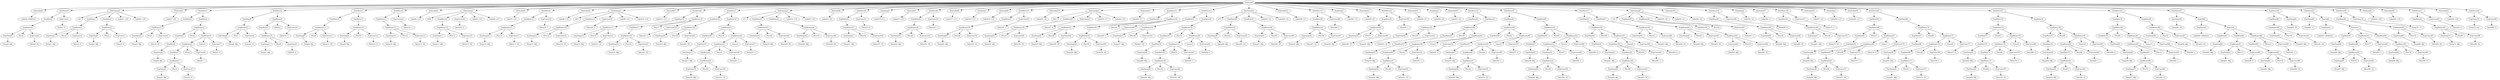 digraph {
	ordering = out;
	ExpConst98 -> "Value98: 0";
	StatMove28 -> ExpTemp72;
	StatMove28 -> ExpConst98;
	ExpTemp72 -> "Temp72: $rv";
	StatLabel21 -> "Label44: L20";
	ExpConst96 -> "Value96: 44";
	ExpBinary95 -> ExpTemp71;
	ExpBinary95 -> Plus80;
	ExpBinary95 -> ExpConst96;
	ExpTemp71 -> "Temp71: $fp";
	StatLabel20 -> "Label43: L19";
	ExpTemp70 -> "Temp70: T7";
	StatMove26 -> ExpMem90;
	StatMove26 -> ExpTemp70;
	ExpConst95 -> "Value95: 44";
	ExpBinary94 -> ExpTemp69;
	ExpBinary94 -> Plus79;
	ExpBinary94 -> ExpConst95;
	ExpMem89 -> ExpBinary93;
	ExpConst94 -> "Value94: 8";
	ExpBinary93 -> ExpTemp68;
	ExpBinary93 -> Plus78;
	ExpBinary93 -> ExpConst94;
	ExpTemp68 -> "Temp68: $fp";
	ExpBinary91 -> ExpMem88;
	ExpBinary91 -> Plus77;
	ExpBinary91 -> ExpConst93;
	StatMove13 -> ExpMem38;
	StatMove13 -> ExpConst48;
	ExpMem50 -> ExpMem51;
	ExpMem38 -> ExpBinary41;
	ExpConst46 -> "Value46: 20";
	ExpBinary39 -> ExpTemp30;
	ExpBinary39 -> Plus34;
	ExpBinary39 -> ExpConst45;
	ExpMem19 -> ExpBinary21;
	ExpConst44 -> "Value44: 4";
	StatMove17 -> ExpMem53;
	StatMove17 -> ExpMem57;
	ExpMem33 -> ExpMem34;
	ExpMem34 -> ExpTemp28;
	ExpConst89 -> "Value89: 32";
	ExpBinary34 -> ExpTemp27;
	ExpBinary34 -> Plus30;
	ExpBinary34 -> ExpConst41;
	ExpTemp27 -> "Temp27: $fp";
	ExpMem35 -> ExpBinary38;
	ExpConst40 -> "Value40: 1";
	ExpMem30 -> ExpBinary33;
	ExpTemp30 -> "Temp30: $fp";
	ExpConst39 -> "Value39: 36";
	ExpBinary38 -> ExpTemp29;
	ExpBinary38 -> Plus32;
	ExpBinary38 -> ExpConst42;
	ExpConst38 -> "Value38: 36";
	ExpConst60 -> "Value60: 4";
	ExpMem69 -> ExpBinary73;
	ExpMem29 -> ExpBinary31;
	ExpBinary84 -> ExpMem81;
	ExpBinary84 -> Plus71;
	ExpBinary84 -> ExpConst85;
	ExpTemp25 -> "Temp25: $fp";
	ExpConst36 -> "Value36: 16";
	StatLabel10 -> "Label20: L6";
	StatMove10 -> ExpMem27;
	StatMove10 -> ExpConst35;
	ExpMem4 -> ExpBinary4;
	StatCJump1 -> NE0;
	StatCJump1 -> ExpMem13;
	StatCJump1 -> ExpConst16;
	StatCJump1 -> "Label5: L16";
	StatCJump1 -> "Label6: L17";
	ExpBinary29 -> ExpTemp23;
	ExpBinary29 -> Plus26;
	ExpBinary29 -> ExpConst34;
	ExpBinary53 -> ExpBinary54;
	ExpBinary53 -> Times5;
	ExpBinary53 -> ExpConst60;
	ExpMem64 -> ExpTemp48;
	ExpMem31 -> ExpBinary34;
	StatLabel8 -> "Label17: L11";
	ExpBinary18 -> ExpMem17;
	ExpBinary18 -> Plus17;
	ExpBinary18 -> ExpConst23;
	ExpTemp49 -> "Temp49: $fp";
	StatMove9 -> ExpMem26;
	StatMove9 -> ExpConst33;
	ExpConst86 -> "Value86: 4";
	ExpConst21 -> "Value21: 32";
	ExpTemp22 -> "Temp22: $fp";
	StatJump0 -> "Label15: L11";
	StatLabel7 -> "Label16: L10";
	ExpMem90 -> ExpBinary94;
	ExpBinary20 -> ExpTemp16;
	ExpBinary20 -> Plus18;
	ExpBinary20 -> ExpConst24;
	ExpTemp28 -> "Temp28: $fp";
	ExpMem47 -> ExpTemp37;
	ExpMem26 -> ExpBinary28;
	StatLabel16 -> "Label34: L0";
	ExpBinary64 -> ExpTemp46;
	ExpBinary64 -> Plus55;
	ExpBinary64 -> ExpConst68;
	ExpMem25 -> ExpBinary27;
	ExpBinary27 -> ExpTemp21;
	ExpBinary27 -> Plus24;
	ExpBinary27 -> ExpConst30;
	ExpTemp21 -> "Temp21: $fp";
	ExpBinary60 -> ExpTemp43;
	ExpBinary60 -> Plus51;
	ExpBinary60 -> ExpConst64;
	ExpTemp64 -> "Temp64: T6";
	ExpTemp24 -> "Temp24: $fp";
	ExpBinary25 -> ExpTemp19;
	ExpBinary25 -> Plus22;
	ExpBinary25 -> ExpConst28;
	ExpBinary40 -> ExpTemp31;
	ExpBinary40 -> Plus35;
	ExpBinary40 -> ExpConst46;
	ExpBinary26 -> ExpTemp20;
	ExpBinary26 -> Plus23;
	ExpBinary26 -> ExpConst29;
	StatCJump3 -> LT1;
	StatCJump3 -> ExpMem23;
	StatCJump3 -> ExpMem24;
	StatCJump3 -> "Label12: L10";
	StatCJump3 -> "Label13: L9";
	ExpMem60 -> ExpBinary64;
	ExpTemp55 -> "Temp55: $fp";
	ExpMem36 -> ExpBinary39;
	ExpBinary63 -> ExpTemp45;
	ExpBinary63 -> Plus53;
	ExpBinary63 -> ExpConst66;
	ExpMem22 -> ExpBinary24;
	ExpBinary24 -> ExpTemp18;
	ExpBinary24 -> Plus20;
	ExpBinary24 -> ExpConst25;
	ExpMem20 -> ExpMem21;
	StatMove7 -> ExpMem18;
	StatMove7 -> ExpMem19;
	ExpMem18 -> ExpBinary20;
	ExpMem54 -> ExpMem55;
	ExpBinary5 -> ExpBinary6;
	ExpBinary5 -> Times0;
	ExpBinary5 -> ExpConst7;
	ExpConst8 -> "Value8: 32";
	StatLabel17 -> "Label36: L1";
	StatJump5 -> "Label38: L15";
	ExpBinary83 -> ExpBinary84;
	ExpBinary83 -> Times11;
	ExpBinary83 -> ExpConst86;
	ExpConst4 -> "Value4: 40";
	ExpMem87 -> ExpTemp66;
	ExpBinary8 -> ExpTemp6;
	ExpBinary8 -> Plus7;
	ExpBinary8 -> ExpConst8;
	ExpConst5 -> "Value5: 8";
	StatMove6 -> ExpMem16;
	StatMove6 -> ExpBinary18;
	ExpBinary12 -> ExpTemp9;
	ExpBinary12 -> Plus10;
	ExpBinary12 -> ExpConst12;
	ExpMem23 -> ExpBinary25;
	ExpMem9 -> ExpBinary10;
	ExpTemp23 -> "Temp23: $fp";
	ExpTemp17 -> "Temp17: $fp";
	ExpConst42 -> "Value42: 36";
	ExpMem1 -> ExpBinary1;
	ExpConst0 -> "Value0: 24";
	ExpMem88 -> ExpBinary92;
	ExpMem6 -> ExpTemp4;
	ExpConst16 -> "Value16: 0";
	StatMove19 -> ExpMem61;
	StatMove19 -> ExpConst71;
	ExpTemp61 -> "Temp61: $fp";
	ExpBinary30 -> ExpTemp24;
	ExpBinary30 -> Plus27;
	ExpBinary30 -> ExpConst36;
	StatCJump4 -> NE2;
	StatCJump4 -> ExpMem28;
	StatCJump4 -> ExpConst37;
	StatCJump4 -> "Label21: L7";
	StatCJump4 -> "Label22: L8";
	ExpMem13 -> ExpBinary14;
	ExpBinary37 -> ExpMem35;
	ExpBinary37 -> Plus33;
	ExpBinary37 -> ExpConst43;
	ExpMem27 -> ExpBinary29;
	StatMove21 -> ExpMem70;
	StatMove21 -> ExpMem74;
	ExpConst32 -> "Value32: 16";
	ExpConst58 -> "Value58: 36";
	ExpMem15 -> ExpBinary16;
	ExpTemp8 -> "Temp8: $fp";
	ExpConst12 -> "Value12: 8";
	ExpTemp4 -> "Temp4: $fp";
	StatLabel5 -> "Label11: L13";
	ExpTemp1 -> "Temp1: $fp";
	StatMove4 -> ExpMem12;
	StatMove4 -> ExpConst14;
	ExpConst1 -> "Value1: 0";
	ExpTemp19 -> "Temp19: $fp";
	ExpConst64 -> "Value64: 24";
	ExpMem44 -> ExpBinary47;
	ExpBinary22 -> ExpBinary23;
	ExpBinary22 -> Times1;
	ExpBinary22 -> ExpConst27;
	ExpTemp33 -> "Temp33: $fp";
	StatLabel0 -> "Label0: QS@Sort";
	ExpConst24 -> "Value24: 20";
	ExpMem73 -> ExpBinary77;
	ExpConst28 -> "Value28: 20";
	StatCJump0 -> LT0;
	StatCJump0 -> ExpMem1;
	StatCJump0 -> ExpMem2;
	StatCJump0 -> "Label1: L18";
	StatCJump0 -> "Label2: L19";
	ExpTemp16 -> "Temp16: $fp";
	ExpMem0 -> ExpBinary0;
	ExpTemp36 -> "Temp36: $fp";
	ExpConst17 -> "Value17: 16";
	ExpMem3 -> ExpBinary3;
	ExpBinary10 -> ExpTemp7;
	ExpBinary10 -> Plus8;
	ExpBinary10 -> ExpConst9;
	ExpCall1 -> ExpName1;
	ExpCall1 -> ExpList1;
	ExpMem17 -> ExpBinary19;
	ExpConst15 -> "Value15: 28";
	ExpConst88 -> "Value88: 4";
	ExpBinary55 -> ExpTemp40;
	ExpBinary55 -> Plus46;
	ExpBinary55 -> ExpConst58;
	StatLabel1 -> "Label3: L18";
	ExpMem2 -> ExpBinary2;
	ExpConst47 -> "Value47: 16";
	StatLabel6 -> "Label14: L9";
	ExpTemp14 -> "Temp14: $fp";
	ExpBinary48 -> ExpMem46;
	ExpBinary48 -> Plus42;
	ExpBinary48 -> ExpBinary49;
	ExpMem59 -> ExpBinary63;
	ExpBinary76 -> ExpMem73;
	ExpBinary76 -> Plus65;
	ExpBinary76 -> ExpConst79;
	ExpConst23 -> "Value23: 1";
	ExpMem21 -> ExpTemp17;
	ExpTemp12 -> "Temp12: $fp";
	StatLabel3 -> "Label7: L16";
	ExpMem82 -> ExpBinary86;
	ExpMem7 -> ExpBinary7;
	ExpConst13 -> "Value13: 28";
	ExpTemp46 -> "Temp46: $fp";
	ExpBinary3 -> ExpTemp3;
	ExpBinary3 -> Plus3;
	ExpBinary3 -> ExpConst4;
	ExpConst45 -> "Value45: 40";
	ExpTemp40 -> "Temp40: $fp";
	ExpTemp67 -> "Temp67: $fp";
	ExpConst26 -> "Value26: 1";
	ExpConst18 -> "Value18: 1";
	ExpConst82 -> "Value82: 1";
	ExpConst2 -> "Value2: 4";
	ExpBinary14 -> ExpTemp11;
	ExpBinary14 -> Plus12;
	ExpBinary14 -> ExpConst15;
	ExpTemp69 -> "Temp69: $fp";
	ExpTemp38 -> "Temp38: $fp";
	ExpBinary32 -> ExpMem30;
	ExpBinary32 -> Minus1;
	ExpBinary32 -> ExpConst40;
	ExpMem14 -> ExpBinary15;
	ExpBinary0 -> ExpTemp0;
	ExpBinary0 -> Plus0;
	ExpBinary0 -> ExpConst0;
	StatLabel12 -> "Label26: L3";
	ExpBinary46 -> ExpMem44;
	ExpBinary46 -> Plus41;
	ExpBinary46 -> ExpConst53;
	ExpConst43 -> "Value43: 1";
	ExpBinary6 -> ExpMem7;
	ExpBinary6 -> Plus6;
	ExpBinary6 -> ExpConst6;
	ExpBinary7 -> ExpTemp5;
	ExpBinary7 -> Plus5;
	ExpBinary7 -> ExpConst5;
	StatLabel11 -> "Label23: L7";
	ExpBinary65 -> ExpTemp47;
	ExpBinary65 -> Plus56;
	ExpBinary65 -> ExpConst70;
	ExpTemp2 -> "Temp2: $fp";
	ExpMem8 -> ExpBinary8;
	ExpTemp0 -> "Temp0: $fp";
	ExpBinary36 -> ExpBinary37;
	ExpBinary36 -> Times2;
	ExpBinary36 -> ExpConst44;
	ExpConst74 -> "Value74: 4";
	ExpBinary1 -> ExpTemp1;
	ExpBinary1 -> Plus1;
	ExpBinary1 -> ExpConst2;
	ExpBinary42 -> ExpTemp33;
	ExpBinary42 -> Plus37;
	ExpBinary42 -> ExpConst49;
	ExpTemp32 -> "Temp32: $fp";
	ExpConst10 -> "Value10: 1";
	ExpBinary41 -> ExpTemp32;
	ExpBinary41 -> Plus36;
	ExpBinary41 -> ExpConst47;
	ExpBinary54 -> ExpMem52;
	ExpBinary54 -> Plus47;
	ExpBinary54 -> ExpConst59;
	StatList0 -> StatLabel0;
	StatList0 -> StatMove0;
	StatList0 -> StatCJump0;
	StatList0 -> StatLabel1;
	StatList0 -> StatMove1;
	StatList0 -> StatMove2;
	StatList0 -> StatMove3;
	StatList0 -> StatMove4;
	StatList0 -> StatLabel2;
	StatList0 -> StatCJump1;
	StatList0 -> StatLabel3;
	StatList0 -> StatMove5;
	StatList0 -> StatLabel4;
	StatList0 -> StatCJump2;
	StatList0 -> StatLabel5;
	StatList0 -> StatMove6;
	StatList0 -> StatMove7;
	StatList0 -> StatCJump3;
	StatList0 -> StatLabel6;
	StatList0 -> StatMove8;
	StatList0 -> StatJump0;
	StatList0 -> StatLabel7;
	StatList0 -> StatMove9;
	StatList0 -> StatLabel8;
	StatList0 -> StatJump1;
	StatList0 -> StatLabel9;
	StatList0 -> StatMove10;
	StatList0 -> StatLabel10;
	StatList0 -> StatCJump4;
	StatList0 -> StatLabel11;
	StatList0 -> StatMove11;
	StatList0 -> StatMove12;
	StatList0 -> StatCJump5;
	StatList0 -> StatLabel12;
	StatList0 -> StatMove13;
	StatList0 -> StatJump2;
	StatList0 -> StatLabel13;
	StatList0 -> StatMove14;
	StatList0 -> StatLabel14;
	StatList0 -> StatJump3;
	StatList0 -> StatLabel15;
	StatList0 -> StatMove15;
	StatList0 -> StatMove16;
	StatList0 -> StatMove17;
	StatList0 -> StatCJump6;
	StatList0 -> StatLabel16;
	StatList0 -> StatMove18;
	StatList0 -> StatJump4;
	StatList0 -> StatLabel17;
	StatList0 -> StatMove19;
	StatList0 -> StatLabel18;
	StatList0 -> StatJump5;
	StatList0 -> StatLabel19;
	StatList0 -> StatMove20;
	StatList0 -> StatMove21;
	StatList0 -> StatMove22;
	StatList0 -> StatMove23;
	StatList0 -> StatMove24;
	StatList0 -> StatMove25;
	StatList0 -> StatMove26;
	StatList0 -> StatJump6;
	StatList0 -> StatLabel20;
	StatList0 -> StatMove27;
	StatList0 -> StatLabel21;
	StatList0 -> StatMove28;
	ExpBinary23 -> ExpMem22;
	ExpBinary23 -> Plus21;
	ExpBinary23 -> ExpConst26;
	StatMove16 -> ExpMem45;
	StatMove16 -> ExpMem49;
	ExpConst11 -> "Value11: 36";
	ExpTemp47 -> "Temp47: $fp";
	ExpBinary2 -> ExpTemp2;
	ExpBinary2 -> Plus2;
	ExpBinary2 -> ExpConst3;
	StatMove3 -> ExpMem10;
	StatMove3 -> ExpMem11;
	ExpMem70 -> ExpBinary74;
	StatMove11 -> ExpMem29;
	StatMove11 -> ExpBinary32;
	ExpMem37 -> ExpBinary40;
	ExpTemp44 -> "Temp44: $fp";
	ExpConst30 -> "Value30: 16";
	ExpMem10 -> ExpBinary11;
	ExpBinary79 -> ExpBinary80;
	ExpBinary79 -> Times10;
	ExpBinary79 -> ExpConst83;
	ExpTemp10 -> "Temp10: $fp";
	ExpMem28 -> ExpBinary30;
	ExpBinary69 -> ExpTemp49;
	ExpBinary69 -> Plus58;
	ExpBinary69 -> ExpConst72;
	ExpBinary13 -> ExpTemp10;
	ExpBinary13 -> Plus11;
	ExpBinary13 -> ExpConst13;
	ExpConst20 -> "Value20: 0";
	ExpConst49 -> "Value49: 16";
	ExpTemp13 -> "Temp13: $fp";
	ExpMem12 -> ExpBinary13;
	ExpConst3 -> "Value3: 8";
	ExpConst14 -> "Value14: 1";
	ExpBinary31 -> ExpTemp25;
	ExpBinary31 -> Plus28;
	ExpBinary31 -> ExpConst38;
	ExpConst9 -> "Value9: 4";
	ExpBinary28 -> ExpTemp22;
	ExpBinary28 -> Plus25;
	ExpBinary28 -> ExpConst32;
	StatMove5 -> ExpMem14;
	StatMove5 -> ExpConst18;
	ExpBinary89 -> ExpTemp62;
	ExpBinary89 -> Plus74;
	ExpBinary89 -> ExpConst89;
	StatLabel2 -> "Label4: L15";
	ExpMem79 -> ExpMem80;
	ExpConst41 -> "Value41: 20";
	ExpMem75 -> ExpMem76;
	ExpConst25 -> "Value25: 32";
	ExpTemp11 -> "Temp11: $fp";
	ExpConst37 -> "Value37: 0";
	ExpConst22 -> "Value22: 32";
	ExpConst7 -> "Value7: 4";
	ExpMem86 -> ExpBinary90;
	ExpMem32 -> ExpBinary35;
	ExpTemp60 -> "Temp60: $fp";
	StatLabel4 -> "Label8: L12";
	ExpTemp53 -> "Temp53: $fp";
	ExpBinary16 -> ExpTemp13;
	ExpBinary16 -> Plus14;
	ExpBinary16 -> ExpConst19;
	StatMove0 -> ExpMem0;
	StatMove0 -> ExpConst1;
	ExpConst19 -> "Value19: 16";
	ExpMem24 -> ExpBinary26;
	ExpTemp5 -> "Temp5: $fp";
	ExpTemp57 -> "Temp57: $fp";
	StatMove1 -> ExpMem3;
	StatMove1 -> ExpMem4;
	ExpBinary17 -> ExpTemp14;
	ExpBinary17 -> Plus15;
	ExpBinary17 -> ExpConst21;
	ExpBinary35 -> ExpMem33;
	ExpBinary35 -> Plus31;
	ExpBinary35 -> ExpBinary36;
	ExpMem56 -> ExpBinary59;
	ExpConst62 -> "Value62: 1";
	StatMove12 -> ExpMem31;
	StatMove12 -> ExpMem32;
	ExpTemp15 -> "Temp15: $fp";
	ExpConst51 -> "Value51: 24";
	ExpMem77 -> ExpBinary81;
	ExpBinary19 -> ExpTemp15;
	ExpBinary19 -> Plus16;
	ExpBinary19 -> ExpConst22;
	ExpConst48 -> "Value48: 0";
	StatJump2 -> "Label27: L5";
	ExpConst93 -> "Value93: 1";
	ExpMem41 -> ExpBinary44;
	StatLabel13 -> "Label28: L4";
	ExpConst27 -> "Value27: 4";
	ExpMem39 -> ExpBinary42;
	ExpBinary73 -> ExpTemp51;
	ExpBinary73 -> Plus61;
	ExpBinary73 -> ExpConst75;
	ExpMem11 -> ExpBinary12;
	StatMove14 -> ExpMem39;
	StatMove14 -> ExpConst50;
	ExpMem49 -> ExpBinary52;
	ExpConst50 -> "Value50: 1";
	StatLabel14 -> "Label29: L5";
	StatJump6 -> "Label42: L20";
	ExpMem71 -> ExpMem72;
	StatJump3 -> "Label30: L6";
	ExpBinary15 -> ExpTemp12;
	ExpBinary15 -> Plus13;
	ExpBinary15 -> ExpConst17;
	ExpConst79 -> "Value79: 1";
	StatLabel15 -> "Label31: L8";
	ExpTemp45 -> "Temp45: $fp";
	ExpTemp3 -> "Temp3: $fp";
	ExpBinary43 -> ExpTemp34;
	ExpBinary43 -> Plus38;
	ExpBinary43 -> ExpConst51;
	ExpMem40 -> ExpBinary43;
	ExpTemp35 -> "Temp35: $fp";
	StatMove23 -> ExpTemp59;
	StatMove23 -> ExpCall0;
	ExpMem43 -> ExpTemp35;
	ExpMem42 -> ExpMem43;
	ExpBinary44 -> ExpMem42;
	ExpBinary44 -> Plus39;
	ExpBinary44 -> ExpBinary45;
	ExpMem16 -> ExpBinary17;
	ExpBinary81 -> ExpTemp55;
	ExpBinary81 -> Plus67;
	ExpBinary81 -> ExpConst81;
	ExpMem62 -> ExpBinary66;
	ExpMem81 -> ExpBinary85;
	ExpConst52 -> "Value52: 32";
	ExpMem84 -> ExpBinary87;
	ExpTemp58 -> "Temp58: $fp";
	StatJump4 -> "Label35: L2";
	ExpConst53 -> "Value53: 1";
	ExpMem78 -> ExpBinary82;
	ExpBinary45 -> ExpBinary46;
	ExpBinary45 -> Times3;
	ExpBinary45 -> ExpConst54;
	ExpBinary21 -> ExpMem20;
	ExpBinary21 -> Plus19;
	ExpBinary21 -> ExpBinary22;
	ExpConst54 -> "Value54: 4";
	ExpConst72 -> "Value72: 36";
	ExpMem46 -> ExpMem47;
	ExpBinary4 -> ExpMem5;
	ExpBinary4 -> Plus4;
	ExpBinary4 -> ExpBinary5;
	ExpBinary51 -> ExpTemp38;
	ExpBinary51 -> Plus43;
	ExpBinary51 -> ExpConst55;
	ExpBinary9 -> ExpMem9;
	ExpBinary9 -> Minus0;
	ExpBinary9 -> ExpConst10;
	ExpConst61 -> "Value61: 36";
	ExpConst55 -> "Value55: 32";
	ExpBinary50 -> ExpMem48;
	ExpBinary50 -> Plus44;
	ExpBinary50 -> ExpConst56;
	ExpConst56 -> "Value56: 1";
	ExpTemp34 -> "Temp34: $fp";
	ExpBinary49 -> ExpBinary50;
	ExpBinary49 -> Times4;
	ExpBinary49 -> ExpConst57;
	ExpTemp50 -> "Temp50: $fp";
	ExpConst97 -> "Value97: 0";
	ExpConst57 -> "Value57: 4";
	ExpConst77 -> "Value77: 4";
	ExpMem61 -> ExpBinary65;
	ExpBinary58 -> ExpMem56;
	ExpBinary58 -> Plus50;
	ExpBinary58 -> ExpConst62;
	StatMove2 -> ExpMem8;
	StatMove2 -> ExpBinary9;
	ExpMem45 -> ExpBinary48;
	ExpTemp51 -> "Temp51: $fp";
	ExpTemp39 -> "Temp39: $fp";
	ExpConst63 -> "Value63: 4";
	ExpMem51 -> ExpTemp39;
	ExpBinary85 -> ExpTemp57;
	ExpBinary85 -> Plus70;
	ExpBinary85 -> ExpConst84;
	ExpBinary52 -> ExpMem50;
	ExpBinary52 -> Plus45;
	ExpBinary52 -> ExpBinary53;
	ExpMem52 -> ExpBinary55;
	StatLabel18 -> "Label37: L2";
	ExpCall0 -> ExpName0;
	ExpCall0 -> ExpList0;
	ExpConst59 -> "Value59: 1";
	ExpTemp56 -> "Temp56: $fp";
	ExpMem85 -> ExpBinary89;
	ExpTemp41 -> "Temp41: $fp";
	ExpTemp31 -> "Temp31: $fp";
	ExpTemp42 -> "Temp42: $fp";
	ExpBinary59 -> ExpTemp42;
	ExpBinary59 -> Plus49;
	ExpBinary59 -> ExpConst61;
	StatMove8 -> ExpMem25;
	StatMove8 -> ExpConst31;
	ExpBinary74 -> ExpMem71;
	ExpBinary74 -> Plus63;
	ExpBinary74 -> ExpBinary75;
	ExpBinary57 -> ExpBinary58;
	ExpBinary57 -> Times6;
	ExpBinary57 -> ExpConst63;
	ExpConst75 -> "Value75: 32";
	ExpConst34 -> "Value34: 16";
	ExpMem53 -> ExpBinary56;
	ExpTemp7 -> "Temp7: $fp";
	ExpTemp43 -> "Temp43: $fp";
	ExpMem57 -> ExpBinary60;
	StatJump1 -> "Label18: L12";
	StatCJump6 -> LT3;
	StatCJump6 -> ExpMem58;
	StatCJump6 -> ExpBinary62;
	StatCJump6 -> "Label32: L0";
	StatCJump6 -> "Label33: L1";
	ExpBinary33 -> ExpTemp26;
	ExpBinary33 -> Plus29;
	ExpBinary33 -> ExpConst39;
	ExpBinary61 -> ExpTemp44;
	ExpBinary61 -> Plus52;
	ExpBinary61 -> ExpConst65;
	ExpConst29 -> "Value29: 40";
	ExpConst65 -> "Value65: 36";
	ExpConst66 -> "Value66: 32";
	ExpBinary62 -> ExpMem59;
	ExpBinary62 -> Plus54;
	ExpBinary62 -> ExpConst67;
	ExpTemp63 -> "Temp63: $fp";
	ExpBinary90 -> ExpTemp63;
	ExpBinary90 -> Plus75;
	ExpBinary90 -> ExpConst91;
	StatCJump5 -> LT2;
	StatCJump5 -> ExpMem36;
	StatCJump5 -> ExpMem37;
	StatCJump5 -> "Label24: L4";
	StatCJump5 -> "Label25: L3";
	ExpTemp29 -> "Temp29: $fp";
	ExpConst68 -> "Value68: 28";
	ExpTemp26 -> "Temp26: $fp";
	ExpConst70 -> "Value70: 28";
	ExpConst83 -> "Value83: 4";
	StatCJump2 -> NE1;
	StatCJump2 -> ExpMem15;
	StatCJump2 -> ExpConst20;
	StatCJump2 -> "Label9: L13";
	StatCJump2 -> "Label10: L14";
	ExpConst71 -> "Value71: 1";
	StatLabel19 -> "Label39: L17";
	ExpTemp48 -> "Temp48: $fp";
	ExpMem63 -> ExpMem64;
	ExpBinary66 -> ExpMem63;
	ExpBinary66 -> Plus57;
	ExpBinary66 -> ExpBinary67;
	ExpMem65 -> ExpBinary69;
	ExpBinary68 -> ExpMem65;
	ExpBinary68 -> Plus59;
	ExpBinary68 -> ExpConst73;
	ExpBinary67 -> ExpBinary68;
	ExpBinary67 -> Times7;
	ExpBinary67 -> ExpConst74;
	StatMove20 -> ExpMem62;
	StatMove20 -> ExpMem66;
	ExpMem68 -> ExpTemp50;
	ExpMem67 -> ExpMem68;
	ExpBinary72 -> ExpMem69;
	ExpBinary72 -> Plus62;
	ExpBinary72 -> ExpConst76;
	ExpMem66 -> ExpBinary70;
	ExpTemp20 -> "Temp20: $fp";
	ExpConst76 -> "Value76: 1";
	ExpMem5 -> ExpMem6;
	ExpBinary78 -> ExpMem75;
	ExpBinary78 -> Plus66;
	ExpBinary78 -> ExpBinary79;
	StatMove27 -> ExpMem91;
	StatMove27 -> ExpConst97;
	ExpMem83 -> ExpTemp60;
	ExpBinary71 -> ExpBinary72;
	ExpBinary71 -> Times8;
	ExpBinary71 -> ExpConst77;
	ExpTemp37 -> "Temp37: $fp";
	ExpConst67 -> "Value67: 1";
	ExpTemp52 -> "Temp52: $fp";
	ExpConst69 -> "Value69: 0";
	ExpMem72 -> ExpTemp52;
	ExpBinary77 -> ExpTemp53;
	ExpBinary77 -> Plus64;
	ExpBinary77 -> ExpConst78;
	ExpConst78 -> "Value78: 32";
	ExpBinary75 -> ExpBinary76;
	ExpBinary75 -> Times9;
	ExpBinary75 -> ExpConst80;
	StatMove15 -> ExpMem40;
	StatMove15 -> ExpMem41;
	ExpConst80 -> "Value80: 4";
	ExpConst81 -> "Value81: 8";
	ExpConst6 -> "Value6: 1";
	ExpTemp54 -> "Temp54: $fp";
	ExpConst35 -> "Value35: 1";
	ExpMem76 -> ExpTemp54;
	ExpBinary80 -> ExpMem77;
	ExpBinary80 -> Plus68;
	ExpBinary80 -> ExpConst82;
	ExpConst31 -> "Value31: 0";
	ExpBinary56 -> ExpMem54;
	ExpBinary56 -> Plus48;
	ExpBinary56 -> ExpBinary57;
	ExpMem74 -> ExpBinary78;
	ExpConst73 -> "Value73: 1";
	ExpMem80 -> ExpTemp56;
	ExpMem48 -> ExpBinary51;
	ExpBinary92 -> ExpTemp67;
	ExpBinary92 -> Plus76;
	ExpBinary92 -> ExpConst92;
	StatMove25 -> ExpTemp65;
	StatMove25 -> ExpCall1;
	ExpBinary82 -> ExpMem79;
	ExpBinary82 -> Plus69;
	ExpBinary82 -> ExpBinary83;
	ExpTemp6 -> "Temp6: $fp";
	ExpConst84 -> "Value84: 8";
	StatMove18 -> ExpMem60;
	StatMove18 -> ExpConst69;
	ExpConst85 -> "Value85: 1";
	ExpMem91 -> ExpBinary95;
	StatMove22 -> ExpMem78;
	StatMove22 -> ExpMem82;
	ExpBinary86 -> ExpTemp58;
	ExpBinary86 -> Plus72;
	ExpBinary86 -> ExpConst87;
	ExpConst87 -> "Value87: 24";
	ExpConst90 -> "Value90: 1";
	StatLabel9 -> "Label19: L14";
	ExpTemp59 -> "Temp59: T6";
	ExpName0 -> "Label40: QS@Sort";
	ExpBinary70 -> ExpMem67;
	ExpBinary70 -> Plus60;
	ExpBinary70 -> ExpBinary71;
	ExpTemp18 -> "Temp18: $fp";
	ExpBinary87 -> ExpTemp61;
	ExpBinary87 -> Plus73;
	ExpBinary87 -> ExpConst88;
	ExpList0 -> ExpMem83;
	ExpList0 -> ExpMem84;
	ExpList0 -> ExpBinary88;
	ExpTemp62 -> "Temp62: $fp";
	ExpMem58 -> ExpBinary61;
	ExpBinary88 -> ExpMem85;
	ExpBinary88 -> Minus2;
	ExpBinary88 -> ExpConst90;
	ExpConst91 -> "Value91: 44";
	StatMove24 -> ExpMem86;
	StatMove24 -> ExpTemp64;
	ExpConst33 -> "Value33: 1";
	ExpMem55 -> ExpTemp41;
	ExpTemp65 -> "Temp65: T7";
	ExpName1 -> "Label41: QS@Sort";
	ExpTemp66 -> "Temp66: $fp";
	ExpTemp9 -> "Temp9: $fp";
	ExpBinary11 -> ExpTemp8;
	ExpBinary11 -> Plus9;
	ExpBinary11 -> ExpConst11;
	ExpList1 -> ExpMem87;
	ExpList1 -> ExpBinary91;
	ExpList1 -> ExpMem89;
	ExpBinary47 -> ExpTemp36;
	ExpBinary47 -> Plus40;
	ExpBinary47 -> ExpConst52;
	ExpConst92 -> "Value92: 32";
}


